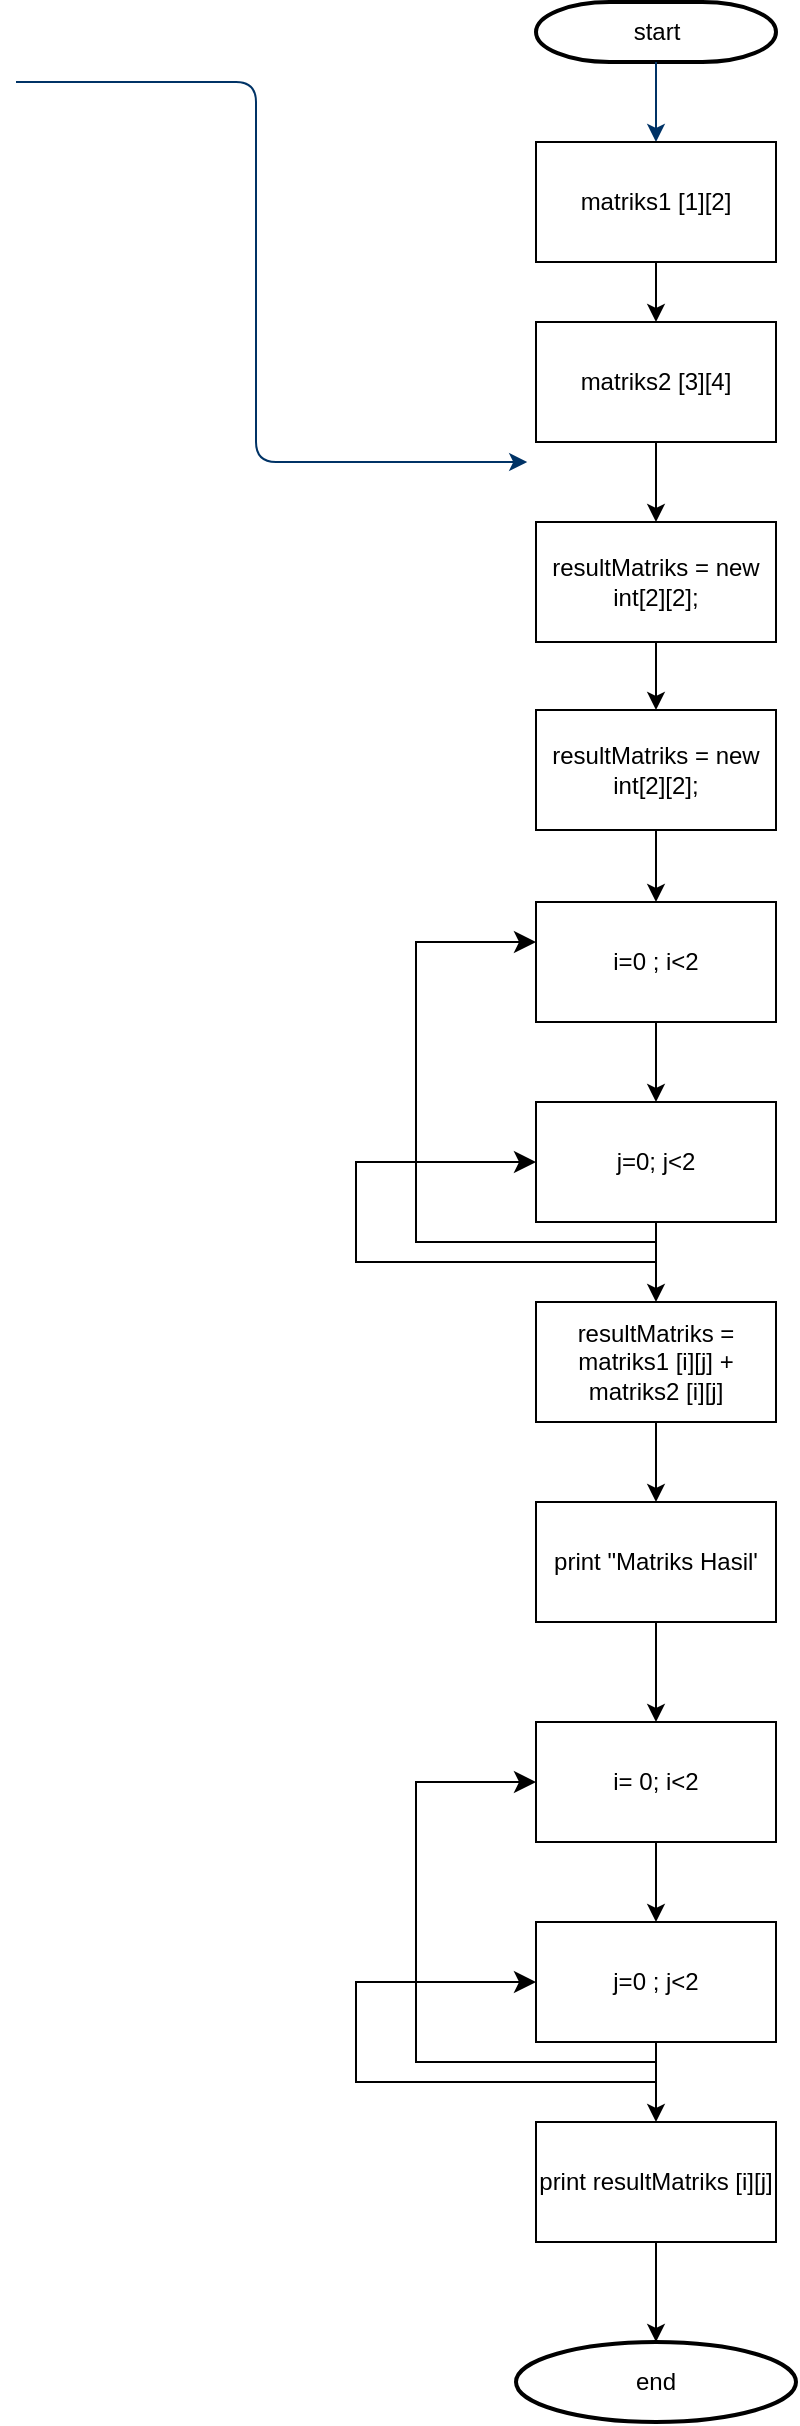 <mxfile version="20.7.4" type="github">
  <diagram id="6a731a19-8d31-9384-78a2-239565b7b9f0" name="Page-1">
    <mxGraphModel dx="1050" dy="581" grid="1" gridSize="10" guides="1" tooltips="1" connect="1" arrows="1" fold="1" page="1" pageScale="1" pageWidth="1169" pageHeight="827" background="none" math="0" shadow="0">
      <root>
        <mxCell id="0" />
        <mxCell id="1" parent="0" />
        <mxCell id="2" value="start" style="shape=mxgraph.flowchart.terminator;strokeWidth=2;gradientColor=none;gradientDirection=north;fontStyle=0;html=1;" parent="1" vertex="1">
          <mxGeometry x="260" y="60" width="120" height="30" as="geometry" />
        </mxCell>
        <mxCell id="7" style="fontStyle=1;strokeColor=#003366;strokeWidth=1;html=1;" parent="1" source="2" edge="1">
          <mxGeometry relative="1" as="geometry">
            <mxPoint x="320" y="130" as="targetPoint" />
          </mxGeometry>
        </mxCell>
        <mxCell id="54" value="" style="edgeStyle=elbowEdgeStyle;elbow=horizontal;exitX=0;exitY=0.5;exitPerimeter=0;entryX=0.095;entryY=0.5;entryPerimeter=0;fontStyle=1;strokeColor=#003366;strokeWidth=1;html=1;" parent="1" source="37" edge="1">
          <mxGeometry width="100" height="100" as="geometry">
            <mxPoint y="100" as="sourcePoint" />
            <mxPoint x="255.605" y="290" as="targetPoint" />
            <Array as="points">
              <mxPoint x="120" y="970" />
            </Array>
          </mxGeometry>
        </mxCell>
        <mxCell id="H02Yblm0LHH2RjospMCf-57" style="edgeStyle=orthogonalEdgeStyle;rounded=0;orthogonalLoop=1;jettySize=auto;html=1;entryX=0.5;entryY=0;entryDx=0;entryDy=0;" edge="1" parent="1" source="H02Yblm0LHH2RjospMCf-55" target="H02Yblm0LHH2RjospMCf-56">
          <mxGeometry relative="1" as="geometry" />
        </mxCell>
        <mxCell id="H02Yblm0LHH2RjospMCf-55" value="matriks1 [1][2]" style="rounded=0;whiteSpace=wrap;html=1;" vertex="1" parent="1">
          <mxGeometry x="260" y="130" width="120" height="60" as="geometry" />
        </mxCell>
        <mxCell id="H02Yblm0LHH2RjospMCf-59" style="edgeStyle=orthogonalEdgeStyle;rounded=0;orthogonalLoop=1;jettySize=auto;html=1;exitX=0.5;exitY=1;exitDx=0;exitDy=0;entryX=0.5;entryY=0;entryDx=0;entryDy=0;" edge="1" parent="1" source="H02Yblm0LHH2RjospMCf-56" target="H02Yblm0LHH2RjospMCf-58">
          <mxGeometry relative="1" as="geometry" />
        </mxCell>
        <mxCell id="H02Yblm0LHH2RjospMCf-56" value="matriks2 [3][4]" style="rounded=0;whiteSpace=wrap;html=1;" vertex="1" parent="1">
          <mxGeometry x="260" y="220" width="120" height="60" as="geometry" />
        </mxCell>
        <mxCell id="H02Yblm0LHH2RjospMCf-65" style="edgeStyle=orthogonalEdgeStyle;rounded=0;orthogonalLoop=1;jettySize=auto;html=1;exitX=0.5;exitY=1;exitDx=0;exitDy=0;entryX=0.5;entryY=0;entryDx=0;entryDy=0;" edge="1" parent="1" source="H02Yblm0LHH2RjospMCf-58" target="H02Yblm0LHH2RjospMCf-60">
          <mxGeometry relative="1" as="geometry" />
        </mxCell>
        <mxCell id="H02Yblm0LHH2RjospMCf-58" value="resultMatriks = new int[2][2];" style="rounded=0;whiteSpace=wrap;html=1;" vertex="1" parent="1">
          <mxGeometry x="260" y="320" width="120" height="60" as="geometry" />
        </mxCell>
        <mxCell id="H02Yblm0LHH2RjospMCf-67" style="edgeStyle=orthogonalEdgeStyle;rounded=0;orthogonalLoop=1;jettySize=auto;html=1;exitX=0.5;exitY=1;exitDx=0;exitDy=0;" edge="1" parent="1" source="H02Yblm0LHH2RjospMCf-60">
          <mxGeometry relative="1" as="geometry">
            <mxPoint x="320" y="510" as="targetPoint" />
          </mxGeometry>
        </mxCell>
        <mxCell id="H02Yblm0LHH2RjospMCf-60" value="resultMatriks = new int[2][2];" style="rounded=0;whiteSpace=wrap;html=1;" vertex="1" parent="1">
          <mxGeometry x="260" y="414" width="120" height="60" as="geometry" />
        </mxCell>
        <mxCell id="H02Yblm0LHH2RjospMCf-72" style="edgeStyle=orthogonalEdgeStyle;rounded=0;orthogonalLoop=1;jettySize=auto;html=1;exitX=0.5;exitY=1;exitDx=0;exitDy=0;entryX=0.5;entryY=0;entryDx=0;entryDy=0;" edge="1" parent="1" source="H02Yblm0LHH2RjospMCf-70" target="H02Yblm0LHH2RjospMCf-71">
          <mxGeometry relative="1" as="geometry" />
        </mxCell>
        <mxCell id="H02Yblm0LHH2RjospMCf-70" value="i=0 ; i&amp;lt;2&lt;span style=&quot;color: rgba(0, 0, 0, 0); font-family: monospace; font-size: 0px; text-align: start;&quot;&gt;%3CmxGraphModel%3E%3Croot%3E%3CmxCell%20id%3D%220%22%2F%3E%3CmxCell%20id%3D%221%22%20parent%3D%220%22%2F%3E%3CmxCell%20id%3D%222%22%20value%3D%22resultMatriks%20%3D%20new%20int%5B2%5D%5B2%5D%3B%22%20style%3D%22rounded%3D0%3BwhiteSpace%3Dwrap%3Bhtml%3D1%3B%22%20vertex%3D%221%22%20parent%3D%221%22%3E%3CmxGeometry%20x%3D%22260%22%20y%3D%22414%22%20width%3D%22120%22%20height%3D%2260%22%20as%3D%22geometry%22%2F%3E%3C%2FmxCell%3E%3C%2Froot%3E%3C%2FmxGraphModel%3E&lt;/span&gt;" style="rounded=0;whiteSpace=wrap;html=1;" vertex="1" parent="1">
          <mxGeometry x="260" y="510" width="120" height="60" as="geometry" />
        </mxCell>
        <mxCell id="H02Yblm0LHH2RjospMCf-74" style="edgeStyle=orthogonalEdgeStyle;rounded=0;orthogonalLoop=1;jettySize=auto;html=1;exitX=0.5;exitY=1;exitDx=0;exitDy=0;" edge="1" parent="1" source="H02Yblm0LHH2RjospMCf-71" target="H02Yblm0LHH2RjospMCf-73">
          <mxGeometry relative="1" as="geometry">
            <Array as="points">
              <mxPoint x="320" y="690" />
              <mxPoint x="320" y="690" />
            </Array>
          </mxGeometry>
        </mxCell>
        <mxCell id="H02Yblm0LHH2RjospMCf-71" value="j=0; j&amp;lt;2" style="rounded=0;whiteSpace=wrap;html=1;" vertex="1" parent="1">
          <mxGeometry x="260" y="610" width="120" height="60" as="geometry" />
        </mxCell>
        <mxCell id="H02Yblm0LHH2RjospMCf-81" value="" style="edgeStyle=orthogonalEdgeStyle;rounded=0;orthogonalLoop=1;jettySize=auto;html=1;" edge="1" parent="1" source="H02Yblm0LHH2RjospMCf-73" target="H02Yblm0LHH2RjospMCf-80">
          <mxGeometry relative="1" as="geometry">
            <Array as="points">
              <mxPoint x="320" y="780" />
              <mxPoint x="320" y="780" />
            </Array>
          </mxGeometry>
        </mxCell>
        <mxCell id="H02Yblm0LHH2RjospMCf-73" value="resultMatriks = matriks1 [i][j] + matriks2 [i][j]" style="rounded=0;whiteSpace=wrap;html=1;" vertex="1" parent="1">
          <mxGeometry x="260" y="710" width="120" height="60" as="geometry" />
        </mxCell>
        <mxCell id="H02Yblm0LHH2RjospMCf-78" value="" style="edgeStyle=segmentEdgeStyle;endArrow=classic;html=1;curved=0;rounded=0;endSize=8;startSize=8;entryX=0;entryY=0.5;entryDx=0;entryDy=0;" edge="1" parent="1" target="H02Yblm0LHH2RjospMCf-71">
          <mxGeometry x="-1" y="-184" width="50" height="50" relative="1" as="geometry">
            <mxPoint x="320" y="690" as="sourcePoint" />
            <mxPoint x="290" y="650" as="targetPoint" />
            <Array as="points">
              <mxPoint x="170" y="690" />
              <mxPoint x="170" y="640" />
            </Array>
            <mxPoint x="-160" y="-94" as="offset" />
          </mxGeometry>
        </mxCell>
        <mxCell id="H02Yblm0LHH2RjospMCf-79" value="" style="edgeStyle=segmentEdgeStyle;endArrow=classic;html=1;curved=0;rounded=0;endSize=8;startSize=8;entryX=0;entryY=0.5;entryDx=0;entryDy=0;" edge="1" parent="1">
          <mxGeometry x="-1" y="-184" width="50" height="50" relative="1" as="geometry">
            <mxPoint x="320" y="680" as="sourcePoint" />
            <mxPoint x="260" y="530" as="targetPoint" />
            <Array as="points">
              <mxPoint x="200" y="680" />
              <mxPoint x="200" y="530" />
            </Array>
            <mxPoint x="-160" y="-94" as="offset" />
          </mxGeometry>
        </mxCell>
        <mxCell id="H02Yblm0LHH2RjospMCf-83" value="" style="edgeStyle=orthogonalEdgeStyle;rounded=0;orthogonalLoop=1;jettySize=auto;html=1;" edge="1" parent="1" source="H02Yblm0LHH2RjospMCf-80" target="H02Yblm0LHH2RjospMCf-82">
          <mxGeometry relative="1" as="geometry" />
        </mxCell>
        <mxCell id="H02Yblm0LHH2RjospMCf-80" value="print &quot;Matriks Hasil&#39;" style="whiteSpace=wrap;html=1;rounded=0;" vertex="1" parent="1">
          <mxGeometry x="260" y="810" width="120" height="60" as="geometry" />
        </mxCell>
        <mxCell id="H02Yblm0LHH2RjospMCf-85" value="" style="edgeStyle=orthogonalEdgeStyle;rounded=0;orthogonalLoop=1;jettySize=auto;html=1;" edge="1" parent="1" source="H02Yblm0LHH2RjospMCf-82" target="H02Yblm0LHH2RjospMCf-84">
          <mxGeometry relative="1" as="geometry" />
        </mxCell>
        <mxCell id="H02Yblm0LHH2RjospMCf-82" value="i= 0; i&amp;lt;2" style="whiteSpace=wrap;html=1;rounded=0;" vertex="1" parent="1">
          <mxGeometry x="260" y="920" width="120" height="60" as="geometry" />
        </mxCell>
        <mxCell id="H02Yblm0LHH2RjospMCf-87" value="" style="edgeStyle=orthogonalEdgeStyle;rounded=0;orthogonalLoop=1;jettySize=auto;html=1;" edge="1" parent="1" source="H02Yblm0LHH2RjospMCf-84" target="H02Yblm0LHH2RjospMCf-86">
          <mxGeometry relative="1" as="geometry" />
        </mxCell>
        <mxCell id="H02Yblm0LHH2RjospMCf-84" value="j=0 ; j&amp;lt;2" style="whiteSpace=wrap;html=1;rounded=0;" vertex="1" parent="1">
          <mxGeometry x="260" y="1020" width="120" height="60" as="geometry" />
        </mxCell>
        <mxCell id="H02Yblm0LHH2RjospMCf-93" style="edgeStyle=orthogonalEdgeStyle;rounded=0;orthogonalLoop=1;jettySize=auto;html=1;exitX=0.5;exitY=1;exitDx=0;exitDy=0;entryX=0.5;entryY=0;entryDx=0;entryDy=0;entryPerimeter=0;" edge="1" parent="1" source="H02Yblm0LHH2RjospMCf-86" target="H02Yblm0LHH2RjospMCf-92">
          <mxGeometry relative="1" as="geometry" />
        </mxCell>
        <mxCell id="H02Yblm0LHH2RjospMCf-86" value="print resultMatriks [i][j]" style="whiteSpace=wrap;html=1;rounded=0;" vertex="1" parent="1">
          <mxGeometry x="260" y="1120" width="120" height="60" as="geometry" />
        </mxCell>
        <mxCell id="H02Yblm0LHH2RjospMCf-88" value="" style="edgeStyle=segmentEdgeStyle;endArrow=classic;html=1;curved=0;rounded=0;endSize=8;startSize=8;entryX=0;entryY=0.5;entryDx=0;entryDy=0;" edge="1" parent="1">
          <mxGeometry x="-1" y="-184" width="50" height="50" relative="1" as="geometry">
            <mxPoint x="320" y="1100" as="sourcePoint" />
            <mxPoint x="260" y="1050" as="targetPoint" />
            <Array as="points">
              <mxPoint x="170" y="1100" />
              <mxPoint x="170" y="1050" />
            </Array>
            <mxPoint x="-160" y="-94" as="offset" />
          </mxGeometry>
        </mxCell>
        <mxCell id="H02Yblm0LHH2RjospMCf-89" value="" style="edgeStyle=segmentEdgeStyle;endArrow=classic;html=1;curved=0;rounded=0;endSize=8;startSize=8;" edge="1" parent="1" target="H02Yblm0LHH2RjospMCf-82">
          <mxGeometry x="-1" y="-184" width="50" height="50" relative="1" as="geometry">
            <mxPoint x="320" y="1090" as="sourcePoint" />
            <mxPoint x="260" y="940" as="targetPoint" />
            <Array as="points">
              <mxPoint x="200" y="1090" />
              <mxPoint x="200" y="950" />
            </Array>
            <mxPoint x="-160" y="-94" as="offset" />
          </mxGeometry>
        </mxCell>
        <mxCell id="H02Yblm0LHH2RjospMCf-92" value="end" style="strokeWidth=2;html=1;shape=mxgraph.flowchart.start_1;whiteSpace=wrap;" vertex="1" parent="1">
          <mxGeometry x="250" y="1230" width="140" height="40" as="geometry" />
        </mxCell>
      </root>
    </mxGraphModel>
  </diagram>
</mxfile>
